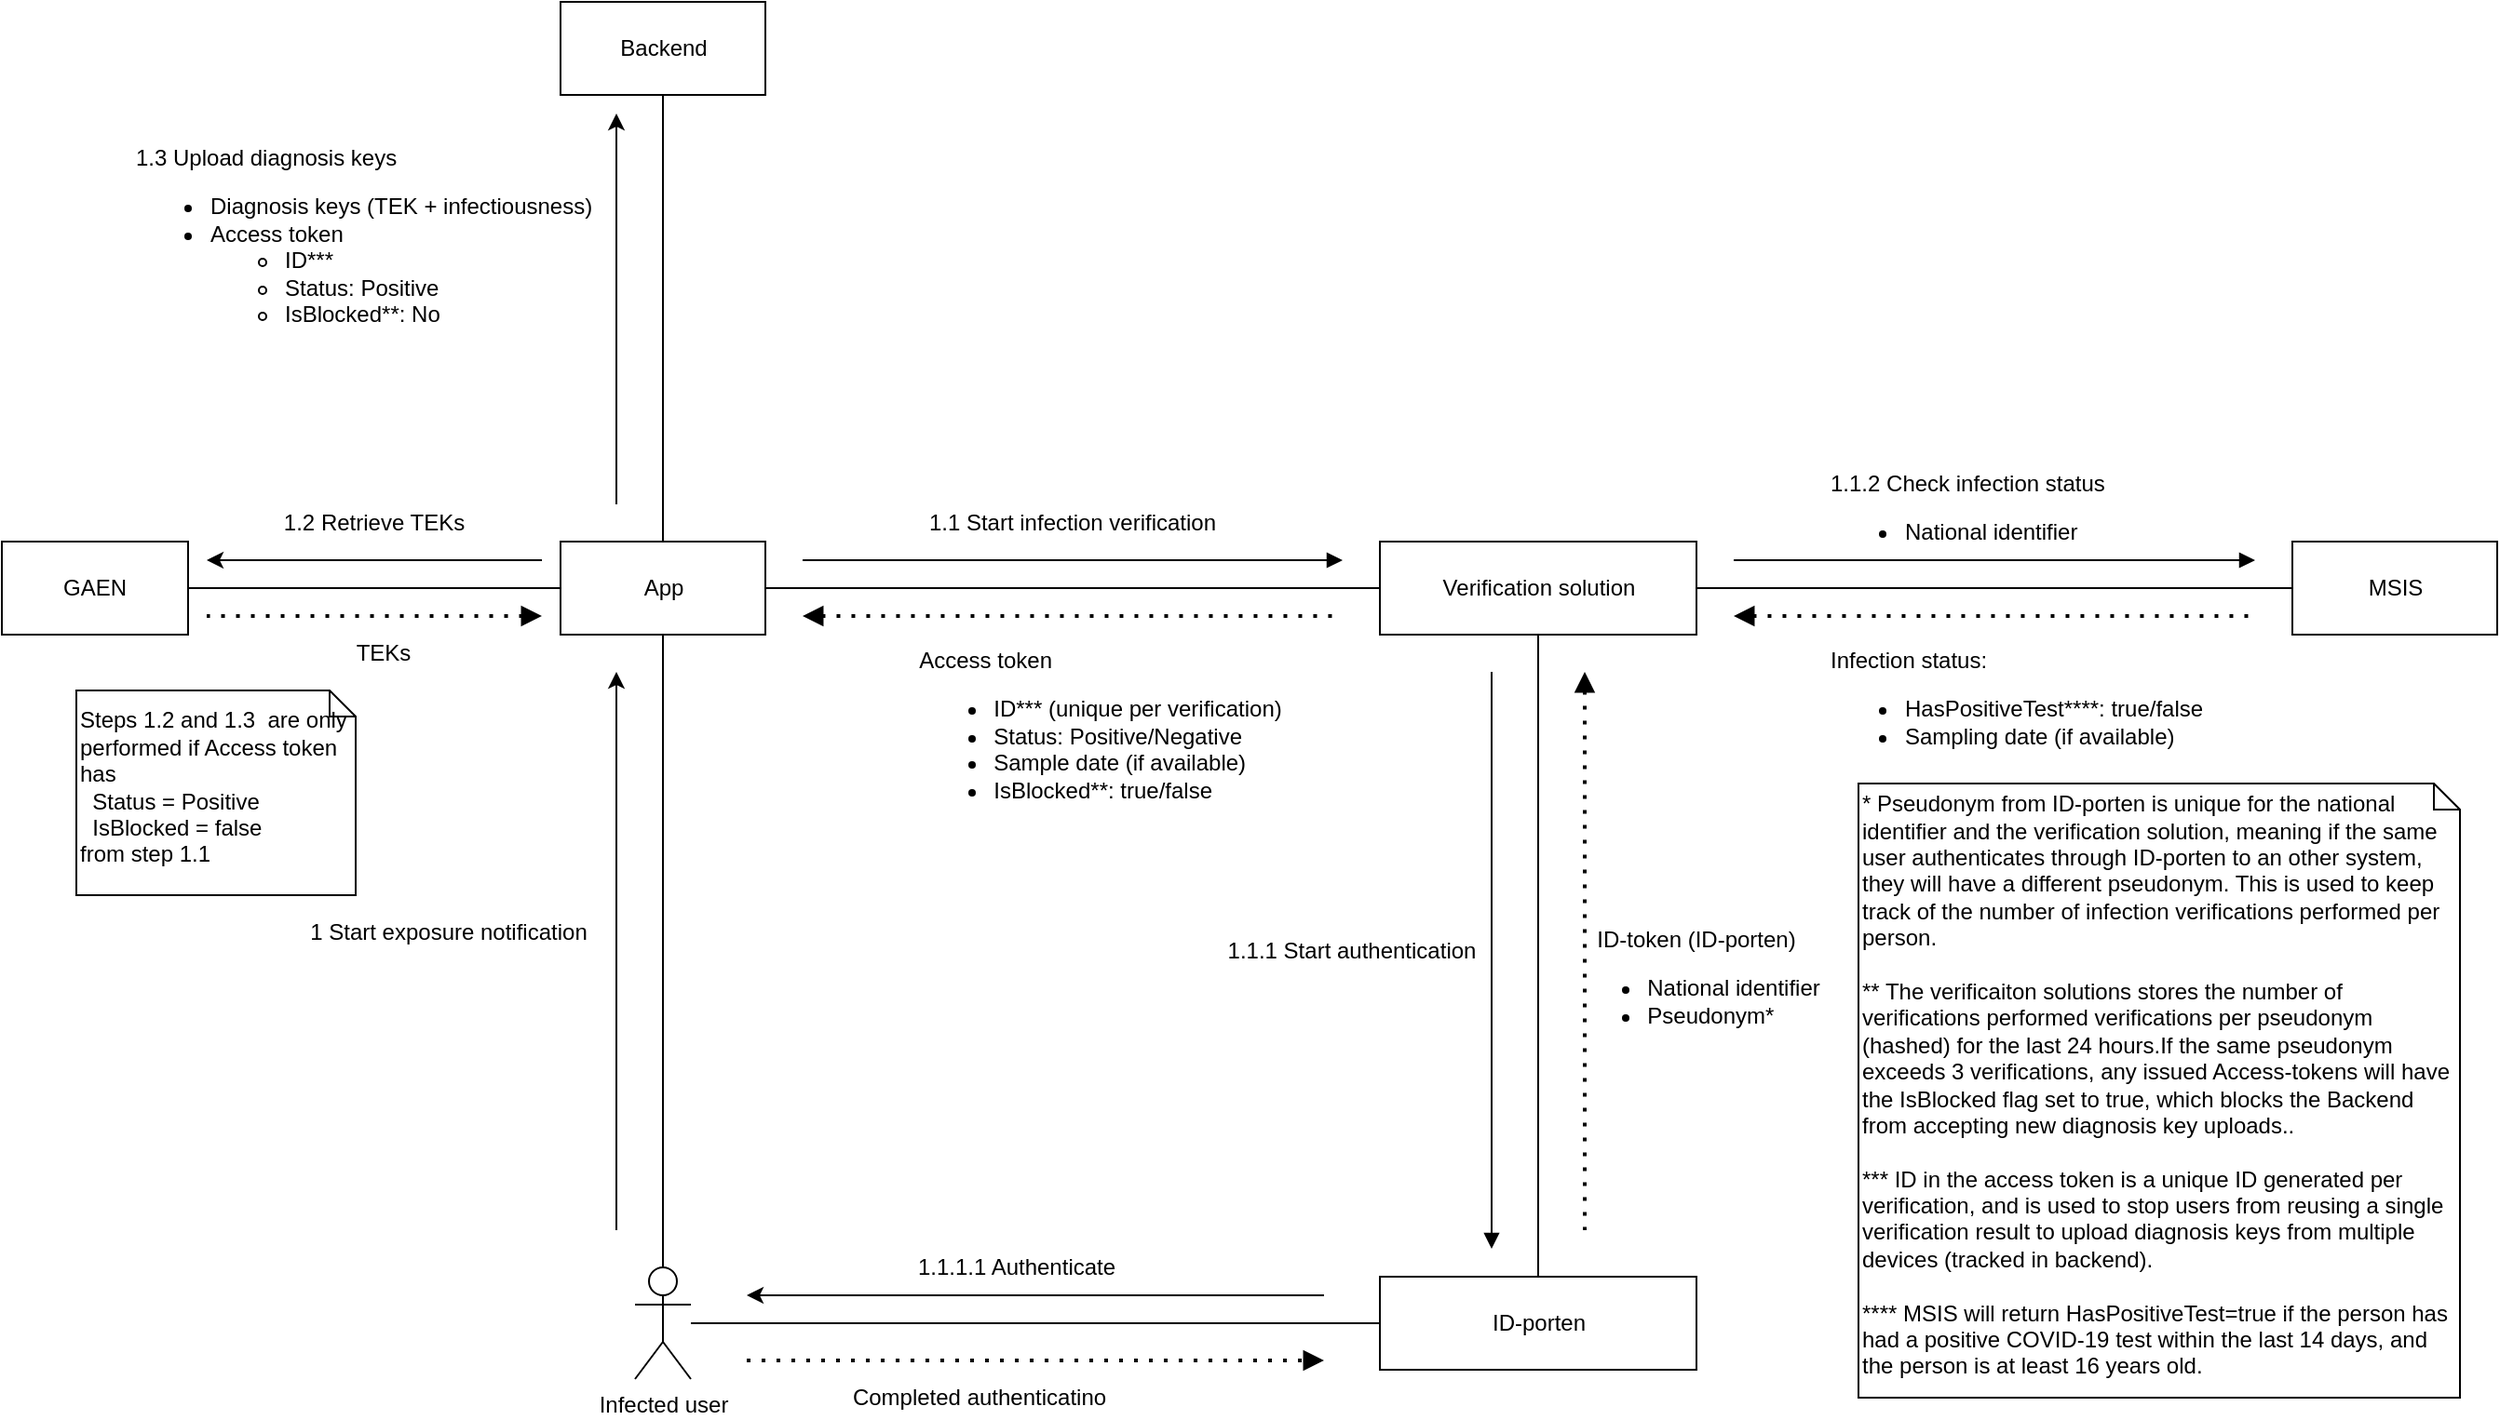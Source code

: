 <mxfile version="13.7.9" type="device"><diagram name="Page-1" id="929967ad-93f9-6ef4-fab6-5d389245f69c"><mxGraphModel dx="2839.5" dy="806" grid="1" gridSize="10" guides="1" tooltips="1" connect="1" arrows="1" fold="1" page="1" pageScale="1.5" pageWidth="1169" pageHeight="826" background="none" math="0" shadow="0"><root><mxCell id="0" style=";html=1;"/><mxCell id="1" style=";html=1;" parent="0"/><mxCell id="BOtC57Cq242VyE_CWQCi-8" style="edgeStyle=orthogonalEdgeStyle;rounded=0;orthogonalLoop=1;jettySize=auto;html=1;entryX=0;entryY=0.5;entryDx=0;entryDy=0;endArrow=none;endFill=0;" parent="1" source="BOtC57Cq242VyE_CWQCi-1" target="BOtC57Cq242VyE_CWQCi-4" edge="1"><mxGeometry relative="1" as="geometry"/></mxCell><mxCell id="BOtC57Cq242VyE_CWQCi-28" style="edgeStyle=orthogonalEdgeStyle;rounded=0;orthogonalLoop=1;jettySize=auto;html=1;entryX=0.5;entryY=1;entryDx=0;entryDy=0;startArrow=none;startFill=0;endArrow=none;endFill=0;" parent="1" source="BOtC57Cq242VyE_CWQCi-1" target="BOtC57Cq242VyE_CWQCi-12" edge="1"><mxGeometry relative="1" as="geometry"/></mxCell><mxCell id="BOtC57Cq242VyE_CWQCi-43" style="edgeStyle=orthogonalEdgeStyle;rounded=0;orthogonalLoop=1;jettySize=auto;html=1;entryX=1;entryY=0.5;entryDx=0;entryDy=0;startArrow=none;startFill=0;endArrow=none;endFill=0;" parent="1" source="BOtC57Cq242VyE_CWQCi-1" target="BOtC57Cq242VyE_CWQCi-42" edge="1"><mxGeometry relative="1" as="geometry"/></mxCell><mxCell id="BOtC57Cq242VyE_CWQCi-1" value="App" style="html=1;" parent="1" vertex="1"><mxGeometry x="80" y="520" width="110" height="50" as="geometry"/></mxCell><mxCell id="BOtC57Cq242VyE_CWQCi-9" style="edgeStyle=orthogonalEdgeStyle;rounded=0;orthogonalLoop=1;jettySize=auto;html=1;endArrow=none;endFill=0;" parent="1" source="BOtC57Cq242VyE_CWQCi-4" target="BOtC57Cq242VyE_CWQCi-6" edge="1"><mxGeometry relative="1" as="geometry"/></mxCell><mxCell id="BOtC57Cq242VyE_CWQCi-11" style="edgeStyle=orthogonalEdgeStyle;rounded=0;orthogonalLoop=1;jettySize=auto;html=1;endArrow=none;endFill=0;" parent="1" source="BOtC57Cq242VyE_CWQCi-4" target="BOtC57Cq242VyE_CWQCi-10" edge="1"><mxGeometry relative="1" as="geometry"/></mxCell><mxCell id="BOtC57Cq242VyE_CWQCi-4" value="Verification solution" style="html=1;" parent="1" vertex="1"><mxGeometry x="520" y="520" width="170" height="50" as="geometry"/></mxCell><mxCell id="BOtC57Cq242VyE_CWQCi-23" style="edgeStyle=orthogonalEdgeStyle;rounded=0;orthogonalLoop=1;jettySize=auto;html=1;startArrow=none;startFill=0;endArrow=none;endFill=0;" parent="1" source="BOtC57Cq242VyE_CWQCi-5" target="BOtC57Cq242VyE_CWQCi-10" edge="1"><mxGeometry relative="1" as="geometry"/></mxCell><mxCell id="BOtC57Cq242VyE_CWQCi-25" style="edgeStyle=orthogonalEdgeStyle;rounded=0;orthogonalLoop=1;jettySize=auto;html=1;startArrow=none;startFill=0;endArrow=none;endFill=0;" parent="1" source="BOtC57Cq242VyE_CWQCi-5" target="BOtC57Cq242VyE_CWQCi-1" edge="1"><mxGeometry relative="1" as="geometry"/></mxCell><mxCell id="BOtC57Cq242VyE_CWQCi-5" value="Infected user" style="shape=umlActor;verticalLabelPosition=bottom;verticalAlign=top;html=1;" parent="1" vertex="1"><mxGeometry x="120" y="910" width="30" height="60" as="geometry"/></mxCell><mxCell id="BOtC57Cq242VyE_CWQCi-6" value="MSIS" style="html=1;" parent="1" vertex="1"><mxGeometry x="1010" y="520" width="110" height="50" as="geometry"/></mxCell><mxCell id="BOtC57Cq242VyE_CWQCi-10" value="ID-porten" style="html=1;" parent="1" vertex="1"><mxGeometry x="520" y="915" width="170" height="50" as="geometry"/></mxCell><mxCell id="BOtC57Cq242VyE_CWQCi-12" value="Backend" style="html=1;" parent="1" vertex="1"><mxGeometry x="80" y="230" width="110" height="50" as="geometry"/></mxCell><mxCell id="BOtC57Cq242VyE_CWQCi-13" value="" style="endArrow=block;html=1;endFill=1;" parent="1" edge="1"><mxGeometry width="50" height="50" relative="1" as="geometry"><mxPoint x="710" y="530" as="sourcePoint"/><mxPoint x="990" y="530" as="targetPoint"/></mxGeometry></mxCell><mxCell id="BOtC57Cq242VyE_CWQCi-14" value="" style="endArrow=block;html=1;endFill=1;" parent="1" edge="1"><mxGeometry width="50" height="50" relative="1" as="geometry"><mxPoint x="210" y="530" as="sourcePoint"/><mxPoint x="500" y="530" as="targetPoint"/></mxGeometry></mxCell><mxCell id="BOtC57Cq242VyE_CWQCi-17" value="" style="endArrow=none;dashed=1;html=1;dashPattern=1 3;strokeWidth=2;endFill=0;startArrow=block;startFill=1;" parent="1" edge="1"><mxGeometry width="50" height="50" relative="1" as="geometry"><mxPoint x="710" y="560" as="sourcePoint"/><mxPoint x="990" y="560" as="targetPoint"/></mxGeometry></mxCell><mxCell id="BOtC57Cq242VyE_CWQCi-18" value="" style="endArrow=none;dashed=1;html=1;dashPattern=1 3;strokeWidth=2;endFill=0;startArrow=block;startFill=1;" parent="1" edge="1"><mxGeometry width="50" height="50" relative="1" as="geometry"><mxPoint x="630" y="590" as="sourcePoint"/><mxPoint x="630" y="890" as="targetPoint"/></mxGeometry></mxCell><mxCell id="BOtC57Cq242VyE_CWQCi-19" value="" style="endArrow=block;html=1;endFill=1;" parent="1" edge="1"><mxGeometry width="50" height="50" relative="1" as="geometry"><mxPoint x="580" y="590" as="sourcePoint"/><mxPoint x="580" y="900" as="targetPoint"/></mxGeometry></mxCell><mxCell id="BOtC57Cq242VyE_CWQCi-20" value="ID-token (ID-porten)&lt;br&gt;&lt;div style=&quot;text-align: left&quot;&gt;&lt;ul&gt;&lt;li&gt;National identifier&lt;/li&gt;&lt;li&gt;Pseudonym*&lt;/li&gt;&lt;/ul&gt;&lt;/div&gt;" style="text;html=1;strokeColor=none;fillColor=none;align=center;verticalAlign=top;whiteSpace=wrap;rounded=0;" parent="1" vertex="1"><mxGeometry x="620" y="720" width="140" height="60" as="geometry"/></mxCell><mxCell id="BOtC57Cq242VyE_CWQCi-21" value="Infection status:&lt;br&gt;&lt;ul&gt;&lt;li&gt;HasPositiveTest****: true/false&lt;/li&gt;&lt;li&gt;Sampling date (if available)&lt;/li&gt;&lt;/ul&gt;" style="text;html=1;strokeColor=none;fillColor=none;align=left;verticalAlign=top;whiteSpace=wrap;rounded=0;" parent="1" vertex="1"><mxGeometry x="760" y="570" width="210" height="90" as="geometry"/></mxCell><mxCell id="BOtC57Cq242VyE_CWQCi-22" value="1.1.2 Check infection status&lt;br&gt;&lt;ul&gt;&lt;li&gt;National identifier&lt;/li&gt;&lt;/ul&gt;" style="text;html=1;strokeColor=none;fillColor=none;align=left;verticalAlign=top;whiteSpace=wrap;rounded=0;" parent="1" vertex="1"><mxGeometry x="760" y="475" width="200" height="70" as="geometry"/></mxCell><mxCell id="BOtC57Cq242VyE_CWQCi-26" value="" style="endArrow=classic;html=1;" parent="1" edge="1"><mxGeometry width="50" height="50" relative="1" as="geometry"><mxPoint x="490" y="925" as="sourcePoint"/><mxPoint x="180" y="925" as="targetPoint"/></mxGeometry></mxCell><mxCell id="BOtC57Cq242VyE_CWQCi-27" value="" style="endArrow=block;dashed=1;html=1;dashPattern=1 3;strokeWidth=2;endFill=1;" parent="1" edge="1"><mxGeometry width="50" height="50" relative="1" as="geometry"><mxPoint x="180" y="960" as="sourcePoint"/><mxPoint x="490" y="960" as="targetPoint"/></mxGeometry></mxCell><mxCell id="BOtC57Cq242VyE_CWQCi-29" value="1.1.1 Start authentication" style="text;html=1;strokeColor=none;fillColor=none;align=center;verticalAlign=middle;whiteSpace=wrap;rounded=0;" parent="1" vertex="1"><mxGeometry x="420" y="730" width="170" height="20" as="geometry"/></mxCell><mxCell id="BOtC57Cq242VyE_CWQCi-30" value="" style="endArrow=classic;html=1;" parent="1" edge="1"><mxGeometry width="50" height="50" relative="1" as="geometry"><mxPoint x="110" y="890" as="sourcePoint"/><mxPoint x="110" y="590" as="targetPoint"/></mxGeometry></mxCell><mxCell id="BOtC57Cq242VyE_CWQCi-31" value="" style="endArrow=none;dashed=1;html=1;dashPattern=1 3;strokeWidth=2;endFill=0;startArrow=block;startFill=1;" parent="1" edge="1"><mxGeometry width="50" height="50" relative="1" as="geometry"><mxPoint x="210" y="560" as="sourcePoint"/><mxPoint x="500" y="560" as="targetPoint"/></mxGeometry></mxCell><mxCell id="BOtC57Cq242VyE_CWQCi-32" value="&lt;div style=&quot;text-align: left&quot;&gt;&lt;span&gt;Access token&lt;/span&gt;&lt;/div&gt;&lt;div style=&quot;text-align: left&quot;&gt;&lt;ul&gt;&lt;li&gt;ID*** (unique per verification)&lt;/li&gt;&lt;li&gt;Status: Positive/Negative&lt;/li&gt;&lt;li&gt;Sample date (if available)&lt;/li&gt;&lt;li&gt;IsBlocked**: true/false&lt;/li&gt;&lt;/ul&gt;&lt;/div&gt;" style="text;html=1;strokeColor=none;fillColor=none;align=center;verticalAlign=top;whiteSpace=wrap;rounded=0;" parent="1" vertex="1"><mxGeometry x="240" y="570" width="260" height="100" as="geometry"/></mxCell><mxCell id="BOtC57Cq242VyE_CWQCi-33" value="1.1 Start infection verification" style="text;html=1;strokeColor=none;fillColor=none;align=center;verticalAlign=middle;whiteSpace=wrap;rounded=0;" parent="1" vertex="1"><mxGeometry x="270" y="500" width="170" height="20" as="geometry"/></mxCell><mxCell id="BOtC57Cq242VyE_CWQCi-37" value="1 Start exposure notification" style="text;html=1;strokeColor=none;fillColor=none;align=center;verticalAlign=middle;whiteSpace=wrap;rounded=0;" parent="1" vertex="1"><mxGeometry x="-60" y="720" width="160" height="20" as="geometry"/></mxCell><mxCell id="BOtC57Cq242VyE_CWQCi-38" value="" style="endArrow=classic;html=1;" parent="1" edge="1"><mxGeometry width="50" height="50" relative="1" as="geometry"><mxPoint x="110" y="500" as="sourcePoint"/><mxPoint x="110" y="290" as="targetPoint"/></mxGeometry></mxCell><mxCell id="BOtC57Cq242VyE_CWQCi-39" value="1.1.1.1 Authenticate" style="text;html=1;strokeColor=none;fillColor=none;align=center;verticalAlign=middle;whiteSpace=wrap;rounded=0;" parent="1" vertex="1"><mxGeometry x="240" y="900" width="170" height="20" as="geometry"/></mxCell><mxCell id="BOtC57Cq242VyE_CWQCi-40" value="Completed authenticatino" style="text;html=1;strokeColor=none;fillColor=none;align=center;verticalAlign=middle;whiteSpace=wrap;rounded=0;" parent="1" vertex="1"><mxGeometry x="220" y="970" width="170" height="20" as="geometry"/></mxCell><mxCell id="BOtC57Cq242VyE_CWQCi-41" value="1.3 Upload diagnosis keys&lt;br&gt;&lt;ul&gt;&lt;li&gt;Diagnosis keys (TEK + infectiousness)&lt;/li&gt;&lt;li&gt;Access token&lt;/li&gt;&lt;ul&gt;&lt;li&gt;ID***&lt;/li&gt;&lt;li&gt;Status: Positive&lt;/li&gt;&lt;li&gt;IsBlocked**: No&lt;/li&gt;&lt;/ul&gt;&lt;/ul&gt;" style="text;html=1;strokeColor=none;fillColor=none;align=left;verticalAlign=top;whiteSpace=wrap;rounded=0;" parent="1" vertex="1"><mxGeometry x="-150" y="300" width="260" height="100" as="geometry"/></mxCell><mxCell id="BOtC57Cq242VyE_CWQCi-42" value="GAEN" style="rounded=0;whiteSpace=wrap;html=1;align=center;" parent="1" vertex="1"><mxGeometry x="-220" y="520" width="100" height="50" as="geometry"/></mxCell><mxCell id="BOtC57Cq242VyE_CWQCi-44" value="1.2 Retrieve TEKs" style="text;html=1;strokeColor=none;fillColor=none;align=center;verticalAlign=middle;whiteSpace=wrap;rounded=0;" parent="1" vertex="1"><mxGeometry x="-100" y="500" width="160" height="20" as="geometry"/></mxCell><mxCell id="BOtC57Cq242VyE_CWQCi-45" value="" style="endArrow=classic;html=1;" parent="1" edge="1"><mxGeometry width="50" height="50" relative="1" as="geometry"><mxPoint x="70" y="530" as="sourcePoint"/><mxPoint x="-110" y="530" as="targetPoint"/></mxGeometry></mxCell><mxCell id="BOtC57Cq242VyE_CWQCi-46" value="" style="endArrow=none;dashed=1;html=1;dashPattern=1 3;strokeWidth=2;endFill=0;startArrow=block;startFill=1;" parent="1" edge="1"><mxGeometry width="50" height="50" relative="1" as="geometry"><mxPoint x="70" y="560" as="sourcePoint"/><mxPoint x="-110" y="560" as="targetPoint"/></mxGeometry></mxCell><mxCell id="BOtC57Cq242VyE_CWQCi-47" value="TEKs" style="text;html=1;strokeColor=none;fillColor=none;align=center;verticalAlign=middle;whiteSpace=wrap;rounded=0;" parent="1" vertex="1"><mxGeometry x="-80" y="570" width="130" height="20" as="geometry"/></mxCell><mxCell id="BOtC57Cq242VyE_CWQCi-48" value="Steps 1.2 and 1.3&amp;nbsp; are only performed if Access token has&lt;br&gt;&amp;nbsp; Status = Positive&lt;br&gt;&amp;nbsp; IsBlocked = false&lt;br&gt;from step 1.1" style="shape=note;whiteSpace=wrap;html=1;size=14;verticalAlign=middle;align=left;spacingTop=-6;" parent="1" vertex="1"><mxGeometry x="-180" y="600" width="150" height="110" as="geometry"/></mxCell><mxCell id="BOtC57Cq242VyE_CWQCi-49" value="* Pseudonym from ID-porten is unique for the national identifier and the verification solution, meaning if the same user authenticates through ID-porten to an other system, they will have a different pseudonym. This is used to keep track of the number of infection verifications performed per person.&lt;br&gt;&lt;br&gt;** The verificaiton solutions stores the number of verifications performed verifications per pseudonym (hashed) for the last 24 hours.If the same pseudonym exceeds 3 verifications, any issued Access-tokens will have the IsBlocked flag set to true, which blocks the Backend from accepting new diagnosis key uploads..&lt;br&gt;&lt;br&gt;*** ID in the access token is a unique ID generated per verification, and is used to stop users from reusing a single verification result to upload diagnosis keys from multiple devices (tracked in backend).&lt;br&gt;&lt;br&gt;**** MSIS will return HasPositiveTest=true if the person has had a positive COVID-19 test within the last 14 days, and the person is at least 16 years old." style="shape=note;whiteSpace=wrap;html=1;size=14;verticalAlign=middle;align=left;spacingTop=-6;" parent="1" vertex="1"><mxGeometry x="777" y="650" width="323" height="330" as="geometry"/></mxCell></root></mxGraphModel></diagram></mxfile>